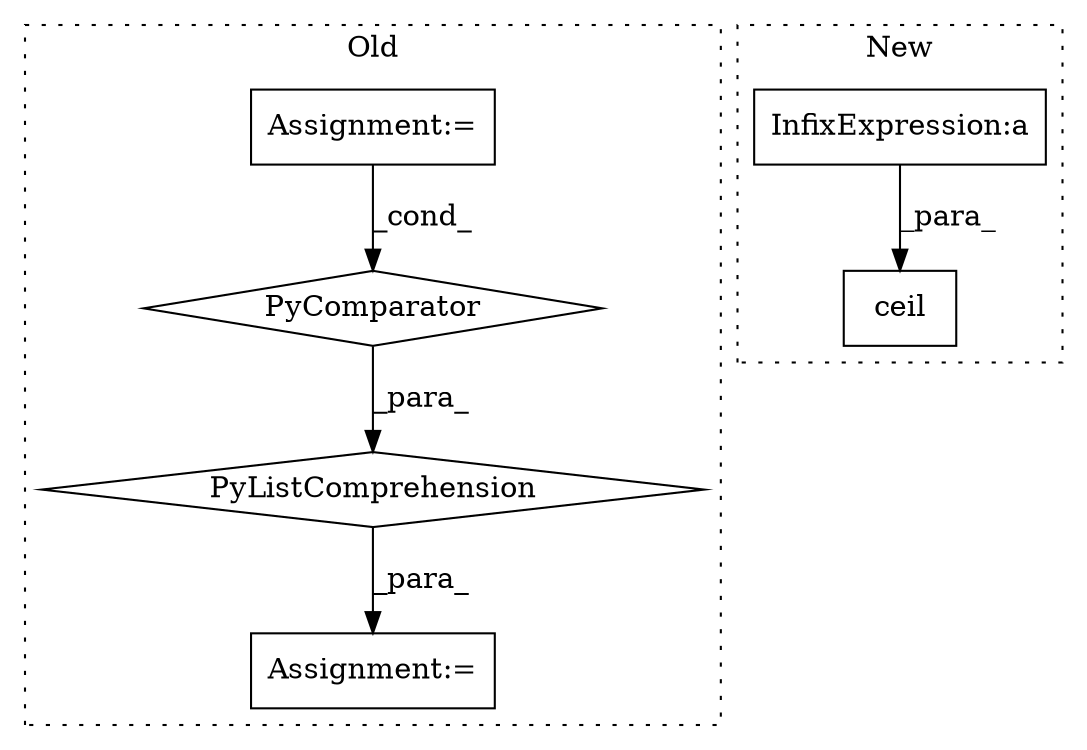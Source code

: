 digraph G {
subgraph cluster0 {
1 [label="PyComparator" a="113" s="5347" l="17" shape="diamond"];
4 [label="Assignment:=" a="7" s="5177" l="6" shape="box"];
5 [label="PyListComprehension" a="109" s="5263" l="109" shape="diamond"];
6 [label="Assignment:=" a="7" s="5249" l="14" shape="box"];
label = "Old";
style="dotted";
}
subgraph cluster1 {
2 [label="ceil" a="32" s="5234,5255" l="5,1" shape="box"];
3 [label="InfixExpression:a" a="27" s="5250" l="3" shape="box"];
label = "New";
style="dotted";
}
1 -> 5 [label="_para_"];
3 -> 2 [label="_para_"];
4 -> 1 [label="_cond_"];
5 -> 6 [label="_para_"];
}